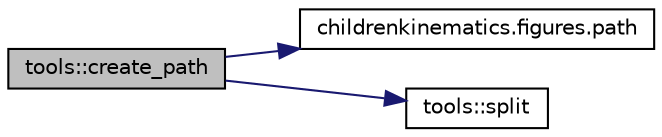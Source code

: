 digraph "tools::create_path"
{
 // INTERACTIVE_SVG=YES
 // LATEX_PDF_SIZE
  edge [fontname="Helvetica",fontsize="10",labelfontname="Helvetica",labelfontsize="10"];
  node [fontname="Helvetica",fontsize="10",shape=record];
  rankdir="LR";
  Node1 [label="tools::create_path",height=0.2,width=0.4,color="black", fillcolor="grey75", style="filled", fontcolor="black",tooltip="Creates a directory path, including parent directories if needed."];
  Node1 -> Node2 [color="midnightblue",fontsize="10",style="solid",fontname="Helvetica"];
  Node2 [label="childrenkinematics.figures.path",height=0.2,width=0.4,color="black", fillcolor="white", style="filled",URL="$namespacechildrenkinematics_1_1figures.html#a4b217acaa3fe7d5c60c04978cbf782dc",tooltip=" "];
  Node1 -> Node3 [color="midnightblue",fontsize="10",style="solid",fontname="Helvetica"];
  Node3 [label="tools::split",height=0.2,width=0.4,color="black", fillcolor="white", style="filled",URL="$classtools.html#a352a6965f2f3c768f0f4ecd1f978fcc0",tooltip="Splits a string into a vector of substrings based on a delimiter."];
}

